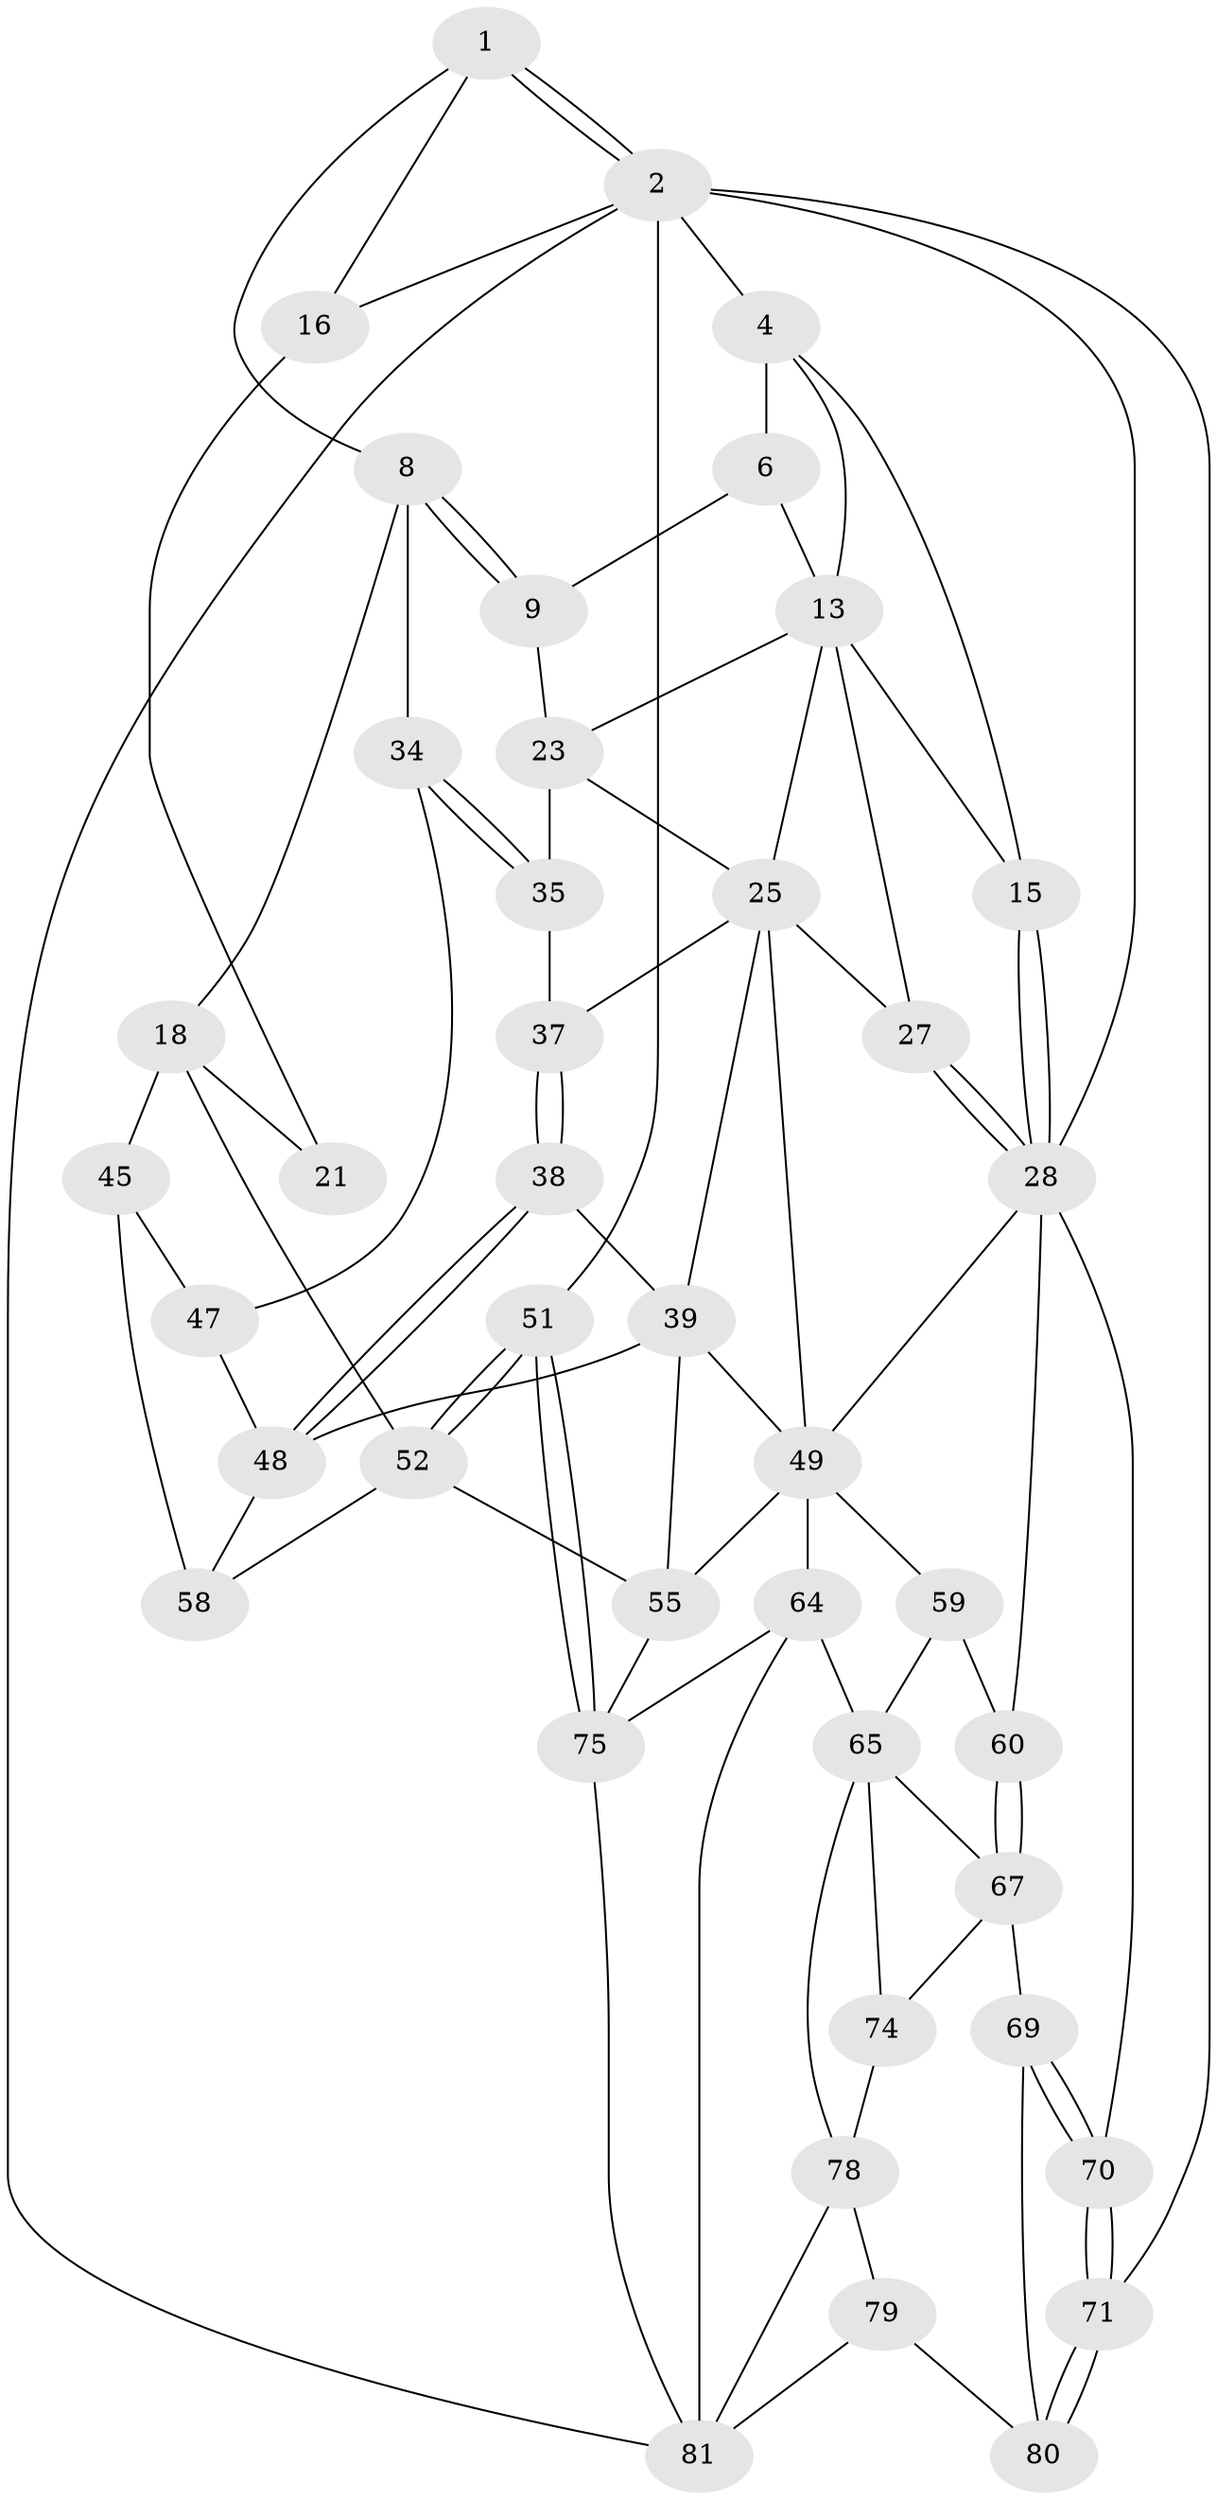 // original degree distribution, {3: 0.03571428571428571, 6: 0.2261904761904762, 5: 0.5119047619047619, 4: 0.2261904761904762}
// Generated by graph-tools (version 1.1) at 2025/21/03/04/25 18:21:37]
// undirected, 42 vertices, 92 edges
graph export_dot {
graph [start="1"]
  node [color=gray90,style=filled];
  1 [pos="+0.8977386530137375+0",super="+7"];
  2 [pos="+1+0",super="+3"];
  4 [pos="+0+0",super="+5"];
  6 [pos="+0.711538328051386+0",super="+10"];
  8 [pos="+0.8123082747897459+0.2118462206520259",super="+17"];
  9 [pos="+0.7253162878092067+0.14062323557468712"];
  13 [pos="+0.3854175023040229+0.1755259602512385",super="+22+14"];
  15 [pos="+0+0"];
  16 [pos="+0.9782395361427697+0.07855610968063251",super="+20"];
  18 [pos="+0.8305137966422536+0.2524803928552854",super="+19+43"];
  21 [pos="+1+0.13327651192433104"];
  23 [pos="+0.5892334095401628+0.2758346081939679",super="+32"];
  25 [pos="+0.4584661896429218+0.32198381745629534",super="+33+26"];
  27 [pos="+0.30825001192401325+0.3325870177333266"];
  28 [pos="+0.23950066254964622+0.3795933651083813",super="+29"];
  34 [pos="+0.825941075610552+0.2577430772100816",super="+42"];
  35 [pos="+0.6419742536081096+0.29520324494621125",super="+36"];
  37 [pos="+0.6014741494543492+0.4047155796593768"];
  38 [pos="+0.5963953206942272+0.43940137604367707"];
  39 [pos="+0.5933094252378742+0.44169198905293944",super="+40+54"];
  45 [pos="+0.9251592107891761+0.5683107033407302",super="+46"];
  47 [pos="+0.7950343097866657+0.4260252727563726"];
  48 [pos="+0.6984707395260615+0.46340791460969816",super="+57"];
  49 [pos="+0.3916328342625295+0.5626823396387997",super="+50+53"];
  51 [pos="+1+1"];
  52 [pos="+1+0.8737846404199968",super="+62"];
  55 [pos="+0.5364354170999266+0.6819602985471144",super="+63"];
  58 [pos="+0.7233273309154822+0.5853328761343671",super="+61"];
  59 [pos="+0.2702119203314782+0.589374421042167"];
  60 [pos="+0.10876634318704224+0.6389640670941594"];
  64 [pos="+0.4210313805608805+0.7164306989624503",super="+77"];
  65 [pos="+0.2970607787192503+0.7277486092570055",super="+73+66"];
  67 [pos="+0.12847362138787544+0.6779717776705044",super="+68"];
  69 [pos="+0.06865446987099418+0.8048609387564096"];
  70 [pos="+0+0.71637244043062"];
  71 [pos="+0+1"];
  74 [pos="+0.15773818887273902+0.7978721603780637"];
  75 [pos="+0.6189793863882573+1",super="+76"];
  78 [pos="+0.16422084019714567+0.8536458091607552",super="+82"];
  79 [pos="+0.1118262154071513+0.8899527727514309"];
  80 [pos="+0.06943192067346131+0.8364042924768165"];
  81 [pos="+0.26404992783526987+0.8957117765080367",super="+83"];
  1 -- 2;
  1 -- 2;
  1 -- 8;
  1 -- 16;
  2 -- 51 [weight=2];
  2 -- 81;
  2 -- 4;
  2 -- 71;
  2 -- 16;
  2 -- 28;
  4 -- 15;
  4 -- 13;
  4 -- 6 [weight=2];
  6 -- 9;
  6 -- 13;
  8 -- 9;
  8 -- 9;
  8 -- 18;
  8 -- 34;
  9 -- 23;
  13 -- 25;
  13 -- 23;
  13 -- 27;
  13 -- 15;
  15 -- 28;
  15 -- 28;
  16 -- 21;
  18 -- 21 [weight=2];
  18 -- 45;
  18 -- 52;
  23 -- 35;
  23 -- 25;
  25 -- 37;
  25 -- 27;
  25 -- 39;
  25 -- 49;
  27 -- 28;
  27 -- 28;
  28 -- 49;
  28 -- 70;
  28 -- 60;
  34 -- 35 [weight=2];
  34 -- 35;
  34 -- 47;
  35 -- 37;
  37 -- 38;
  37 -- 38;
  38 -- 39;
  38 -- 48;
  38 -- 48;
  39 -- 48;
  39 -- 55;
  39 -- 49;
  45 -- 58 [weight=2];
  45 -- 47;
  47 -- 48;
  48 -- 58;
  49 -- 59;
  49 -- 64;
  49 -- 55;
  51 -- 52;
  51 -- 52;
  51 -- 75;
  51 -- 75;
  52 -- 55;
  52 -- 58;
  55 -- 75;
  59 -- 60;
  59 -- 65;
  60 -- 67;
  60 -- 67;
  64 -- 65;
  64 -- 81;
  64 -- 75;
  65 -- 74;
  65 -- 78;
  65 -- 67;
  67 -- 74;
  67 -- 69;
  69 -- 70;
  69 -- 70;
  69 -- 80;
  70 -- 71;
  70 -- 71;
  71 -- 80;
  71 -- 80;
  74 -- 78;
  75 -- 81;
  78 -- 79;
  78 -- 81;
  79 -- 80;
  79 -- 81;
}

